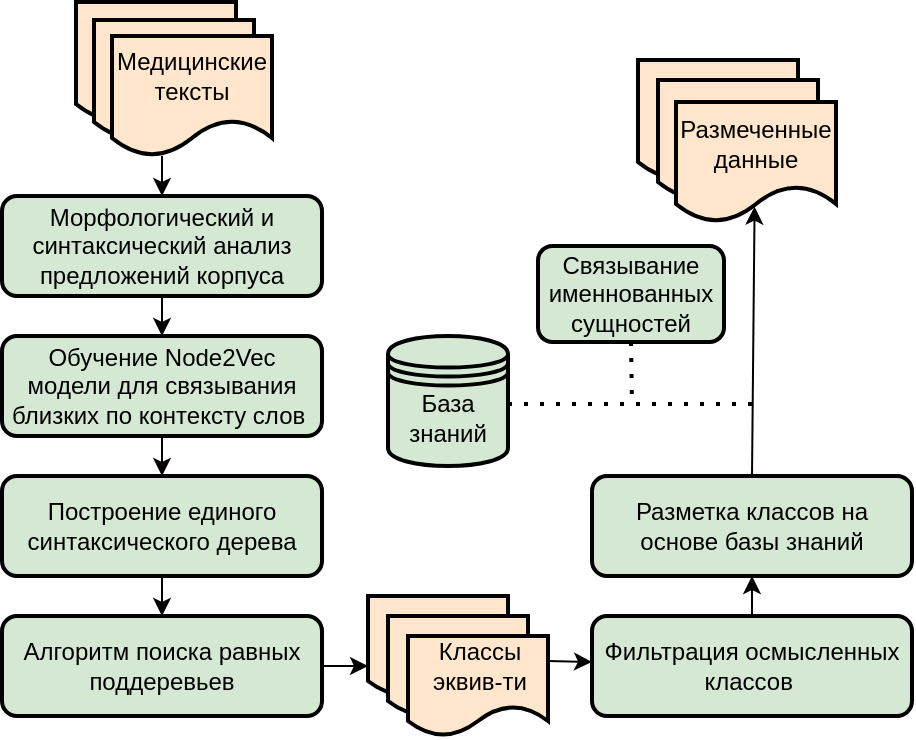 <mxfile version="14.5.10" type="github">
  <diagram id="hcwDwXy5QCsGlk4QCSgH" name="Page-1">
    <mxGraphModel dx="782" dy="469" grid="0" gridSize="10" guides="1" tooltips="1" connect="1" arrows="1" fold="1" page="1" pageScale="1" pageWidth="850" pageHeight="1100" background="#FFFFFF" math="0" shadow="0">
      <root>
        <mxCell id="0" />
        <mxCell id="1" parent="0" />
        <mxCell id="S_BIkP1LiVGKY7Be4vkn-1" value="Морфологический и синтаксический анализ предложений корпуса" style="rounded=1;whiteSpace=wrap;html=1;fillColor=#d5e8d4;strokeWidth=2;" parent="1" vertex="1">
          <mxGeometry x="195" y="230" width="160" height="50" as="geometry" />
        </mxCell>
        <mxCell id="S_BIkP1LiVGKY7Be4vkn-3" value="Обучение Node2Vec модели для связывания близких по контексту слов&amp;nbsp;" style="rounded=1;whiteSpace=wrap;html=1;fillColor=#d5e8d4;strokeWidth=2;" parent="1" vertex="1">
          <mxGeometry x="195" y="300" width="160" height="50" as="geometry" />
        </mxCell>
        <mxCell id="S_BIkP1LiVGKY7Be4vkn-4" value="Построение единого синтаксического дерева" style="rounded=1;whiteSpace=wrap;html=1;fillColor=#d5e8d4;strokeWidth=2;" parent="1" vertex="1">
          <mxGeometry x="195" y="370" width="160" height="50" as="geometry" />
        </mxCell>
        <mxCell id="S_BIkP1LiVGKY7Be4vkn-20" style="edgeStyle=orthogonalEdgeStyle;rounded=0;orthogonalLoop=1;jettySize=auto;html=1;exitX=0.5;exitY=1;exitDx=0;exitDy=0;exitPerimeter=0;" parent="1" edge="1">
          <mxGeometry relative="1" as="geometry">
            <mxPoint x="275" y="230" as="targetPoint" />
            <mxPoint x="275" y="210" as="sourcePoint" />
          </mxGeometry>
        </mxCell>
        <mxCell id="S_BIkP1LiVGKY7Be4vkn-28" style="edgeStyle=orthogonalEdgeStyle;rounded=0;orthogonalLoop=1;jettySize=auto;html=1;exitX=0.5;exitY=1;exitDx=0;exitDy=0;" parent="1" source="S_BIkP1LiVGKY7Be4vkn-1" edge="1">
          <mxGeometry relative="1" as="geometry">
            <mxPoint x="275" y="300" as="targetPoint" />
            <mxPoint x="285" y="220" as="sourcePoint" />
          </mxGeometry>
        </mxCell>
        <mxCell id="S_BIkP1LiVGKY7Be4vkn-30" value="" style="endArrow=classic;html=1;exitX=0.5;exitY=1;exitDx=0;exitDy=0;entryX=0.5;entryY=0;entryDx=0;entryDy=0;" parent="1" source="S_BIkP1LiVGKY7Be4vkn-3" target="S_BIkP1LiVGKY7Be4vkn-4" edge="1">
          <mxGeometry width="50" height="50" relative="1" as="geometry">
            <mxPoint x="690" y="400" as="sourcePoint" />
            <mxPoint x="740" y="350" as="targetPoint" />
          </mxGeometry>
        </mxCell>
        <mxCell id="S_BIkP1LiVGKY7Be4vkn-31" value="Алгоритм поиска равных поддеревьев" style="rounded=1;whiteSpace=wrap;html=1;fillColor=#d5e8d4;strokeWidth=2;" parent="1" vertex="1">
          <mxGeometry x="195" y="440" width="160" height="50" as="geometry" />
        </mxCell>
        <mxCell id="S_BIkP1LiVGKY7Be4vkn-34" value="" style="shape=document;whiteSpace=wrap;html=1;boundedLbl=1;fillColor=#ffe6cc;perimeterSpacing=4;strokeWidth=2;" parent="1" vertex="1">
          <mxGeometry x="232" y="133" width="80" height="60" as="geometry" />
        </mxCell>
        <mxCell id="S_BIkP1LiVGKY7Be4vkn-35" value="" style="shape=document;whiteSpace=wrap;html=1;boundedLbl=1;fillColor=#ffe6cc;perimeterSpacing=4;strokeWidth=2;" parent="1" vertex="1">
          <mxGeometry x="241" y="142" width="80" height="60" as="geometry" />
        </mxCell>
        <mxCell id="S_BIkP1LiVGKY7Be4vkn-36" value="" style="shape=document;whiteSpace=wrap;html=1;boundedLbl=1;fillColor=#ffe6cc;perimeterSpacing=4;strokeWidth=2;" parent="1" vertex="1">
          <mxGeometry x="250" y="150" width="80" height="60" as="geometry" />
        </mxCell>
        <mxCell id="S_BIkP1LiVGKY7Be4vkn-39" value="" style="endArrow=classic;html=1;exitX=0.5;exitY=1;exitDx=0;exitDy=0;entryX=0.5;entryY=0;entryDx=0;entryDy=0;" parent="1" source="S_BIkP1LiVGKY7Be4vkn-4" target="S_BIkP1LiVGKY7Be4vkn-31" edge="1">
          <mxGeometry width="50" height="50" relative="1" as="geometry">
            <mxPoint x="690" y="400" as="sourcePoint" />
            <mxPoint x="740" y="350" as="targetPoint" />
          </mxGeometry>
        </mxCell>
        <mxCell id="S_BIkP1LiVGKY7Be4vkn-40" value="" style="endArrow=classic;html=1;exitX=1;exitY=0.5;exitDx=0;exitDy=0;" parent="1" source="S_BIkP1LiVGKY7Be4vkn-31" edge="1">
          <mxGeometry width="50" height="50" relative="1" as="geometry">
            <mxPoint x="353" y="455" as="sourcePoint" />
            <mxPoint x="378" y="465" as="targetPoint" />
          </mxGeometry>
        </mxCell>
        <mxCell id="S_BIkP1LiVGKY7Be4vkn-41" value="" style="shape=document;whiteSpace=wrap;html=1;boundedLbl=1;strokeWidth=2;fillColor=#ffe6cc;" parent="1" vertex="1">
          <mxGeometry x="378" y="430" width="70" height="50" as="geometry" />
        </mxCell>
        <mxCell id="S_BIkP1LiVGKY7Be4vkn-42" value="" style="shape=document;whiteSpace=wrap;html=1;boundedLbl=1;strokeWidth=2;fillColor=#ffe6cc;" parent="1" vertex="1">
          <mxGeometry x="388" y="440" width="70" height="50" as="geometry" />
        </mxCell>
        <mxCell id="S_BIkP1LiVGKY7Be4vkn-43" value="" style="shape=document;whiteSpace=wrap;html=1;boundedLbl=1;strokeWidth=2;fillColor=#ffe6cc;" parent="1" vertex="1">
          <mxGeometry x="398" y="450" width="70" height="50" as="geometry" />
        </mxCell>
        <mxCell id="S_BIkP1LiVGKY7Be4vkn-44" value="" style="endArrow=classic;html=1;exitX=1;exitY=0.25;exitDx=0;exitDy=0;" parent="1" source="S_BIkP1LiVGKY7Be4vkn-43" edge="1">
          <mxGeometry width="50" height="50" relative="1" as="geometry">
            <mxPoint x="688" y="390" as="sourcePoint" />
            <mxPoint x="490" y="463" as="targetPoint" />
          </mxGeometry>
        </mxCell>
        <mxCell id="S_BIkP1LiVGKY7Be4vkn-46" value="Фильтрация осмысленных&lt;br&gt;классов&amp;nbsp;" style="rounded=1;whiteSpace=wrap;html=1;fillColor=#d5e8d4;strokeWidth=2;" parent="1" vertex="1">
          <mxGeometry x="490" y="440" width="160" height="50" as="geometry" />
        </mxCell>
        <mxCell id="S_BIkP1LiVGKY7Be4vkn-47" value="Классы &lt;br&gt;эквив-ти" style="text;html=1;strokeColor=none;fillColor=none;align=center;verticalAlign=middle;whiteSpace=wrap;rounded=0;" parent="1" vertex="1">
          <mxGeometry x="400" y="450" width="68" height="30" as="geometry" />
        </mxCell>
        <mxCell id="S_BIkP1LiVGKY7Be4vkn-48" value="&amp;nbsp;Медицинские&amp;nbsp;&lt;br&gt;тексты" style="text;html=1;strokeColor=none;fillColor=none;align=center;verticalAlign=middle;whiteSpace=wrap;rounded=0;" parent="1" vertex="1">
          <mxGeometry x="270" y="160" width="40" height="20" as="geometry" />
        </mxCell>
        <mxCell id="S_BIkP1LiVGKY7Be4vkn-51" value="" style="endArrow=classic;html=1;exitX=0.5;exitY=0;exitDx=0;exitDy=0;" parent="1" source="S_BIkP1LiVGKY7Be4vkn-46" edge="1">
          <mxGeometry width="50" height="50" relative="1" as="geometry">
            <mxPoint x="690" y="380" as="sourcePoint" />
            <mxPoint x="570" y="420" as="targetPoint" />
          </mxGeometry>
        </mxCell>
        <mxCell id="S_BIkP1LiVGKY7Be4vkn-53" value="Разметка классов на основе базы знаний" style="rounded=1;whiteSpace=wrap;html=1;fillColor=#d5e8d4;strokeWidth=2;" parent="1" vertex="1">
          <mxGeometry x="490" y="370" width="160" height="50" as="geometry" />
        </mxCell>
        <mxCell id="S_BIkP1LiVGKY7Be4vkn-57" value="" style="shape=document;whiteSpace=wrap;html=1;boundedLbl=1;fillColor=#ffe6cc;perimeterSpacing=4;strokeWidth=2;" parent="1" vertex="1">
          <mxGeometry x="513" y="162" width="80" height="60" as="geometry" />
        </mxCell>
        <mxCell id="S_BIkP1LiVGKY7Be4vkn-58" value="" style="shape=document;whiteSpace=wrap;html=1;boundedLbl=1;fillColor=#ffe6cc;perimeterSpacing=4;strokeWidth=2;" parent="1" vertex="1">
          <mxGeometry x="523" y="172" width="80" height="60" as="geometry" />
        </mxCell>
        <mxCell id="S_BIkP1LiVGKY7Be4vkn-59" value="&amp;nbsp;Размеченные&amp;nbsp;&lt;br&gt;данные" style="shape=document;whiteSpace=wrap;html=1;boundedLbl=1;fillColor=#ffe6cc;perimeterSpacing=4;strokeWidth=2;" parent="1" vertex="1">
          <mxGeometry x="532" y="183" width="80" height="60" as="geometry" />
        </mxCell>
        <mxCell id="S_BIkP1LiVGKY7Be4vkn-62" value="" style="endArrow=classic;html=1;exitX=0.5;exitY=0;exitDx=0;exitDy=0;entryX=0.492;entryY=0.828;entryDx=0;entryDy=0;entryPerimeter=0;" parent="1" source="S_BIkP1LiVGKY7Be4vkn-53" edge="1" target="S_BIkP1LiVGKY7Be4vkn-59">
          <mxGeometry width="50" height="50" relative="1" as="geometry">
            <mxPoint x="690" y="380" as="sourcePoint" />
            <mxPoint x="571" y="270" as="targetPoint" />
          </mxGeometry>
        </mxCell>
        <mxCell id="S_BIkP1LiVGKY7Be4vkn-63" value="" style="shape=datastore;whiteSpace=wrap;html=1;strokeWidth=2;fillColor=#d5e8d4;" parent="1" vertex="1">
          <mxGeometry x="388" y="300" width="60" height="65" as="geometry" />
        </mxCell>
        <mxCell id="S_BIkP1LiVGKY7Be4vkn-64" value="" style="endArrow=none;dashed=1;html=1;dashPattern=1 3;strokeWidth=2;" parent="1" edge="1">
          <mxGeometry width="50" height="50" relative="1" as="geometry">
            <mxPoint x="448" y="334" as="sourcePoint" />
            <mxPoint x="573" y="334" as="targetPoint" />
          </mxGeometry>
        </mxCell>
        <mxCell id="S_BIkP1LiVGKY7Be4vkn-65" value="База знаний" style="text;html=1;strokeColor=none;fillColor=none;align=center;verticalAlign=middle;whiteSpace=wrap;rounded=0;" parent="1" vertex="1">
          <mxGeometry x="393" y="326" width="50" height="30" as="geometry" />
        </mxCell>
        <mxCell id="mkJdWf4JeBXrGq98rClU-2" value="Связывание именнованных сущностей" style="rounded=1;whiteSpace=wrap;html=1;fillColor=#d5e8d4;strokeWidth=2;" vertex="1" parent="1">
          <mxGeometry x="463" y="255" width="93" height="48" as="geometry" />
        </mxCell>
        <mxCell id="mkJdWf4JeBXrGq98rClU-3" value="" style="endArrow=none;dashed=1;html=1;dashPattern=1 3;strokeWidth=2;exitX=0.5;exitY=1;exitDx=0;exitDy=0;" edge="1" parent="1" source="mkJdWf4JeBXrGq98rClU-2">
          <mxGeometry width="50" height="50" relative="1" as="geometry">
            <mxPoint x="458" y="344" as="sourcePoint" />
            <mxPoint x="510" y="334" as="targetPoint" />
          </mxGeometry>
        </mxCell>
      </root>
    </mxGraphModel>
  </diagram>
</mxfile>
